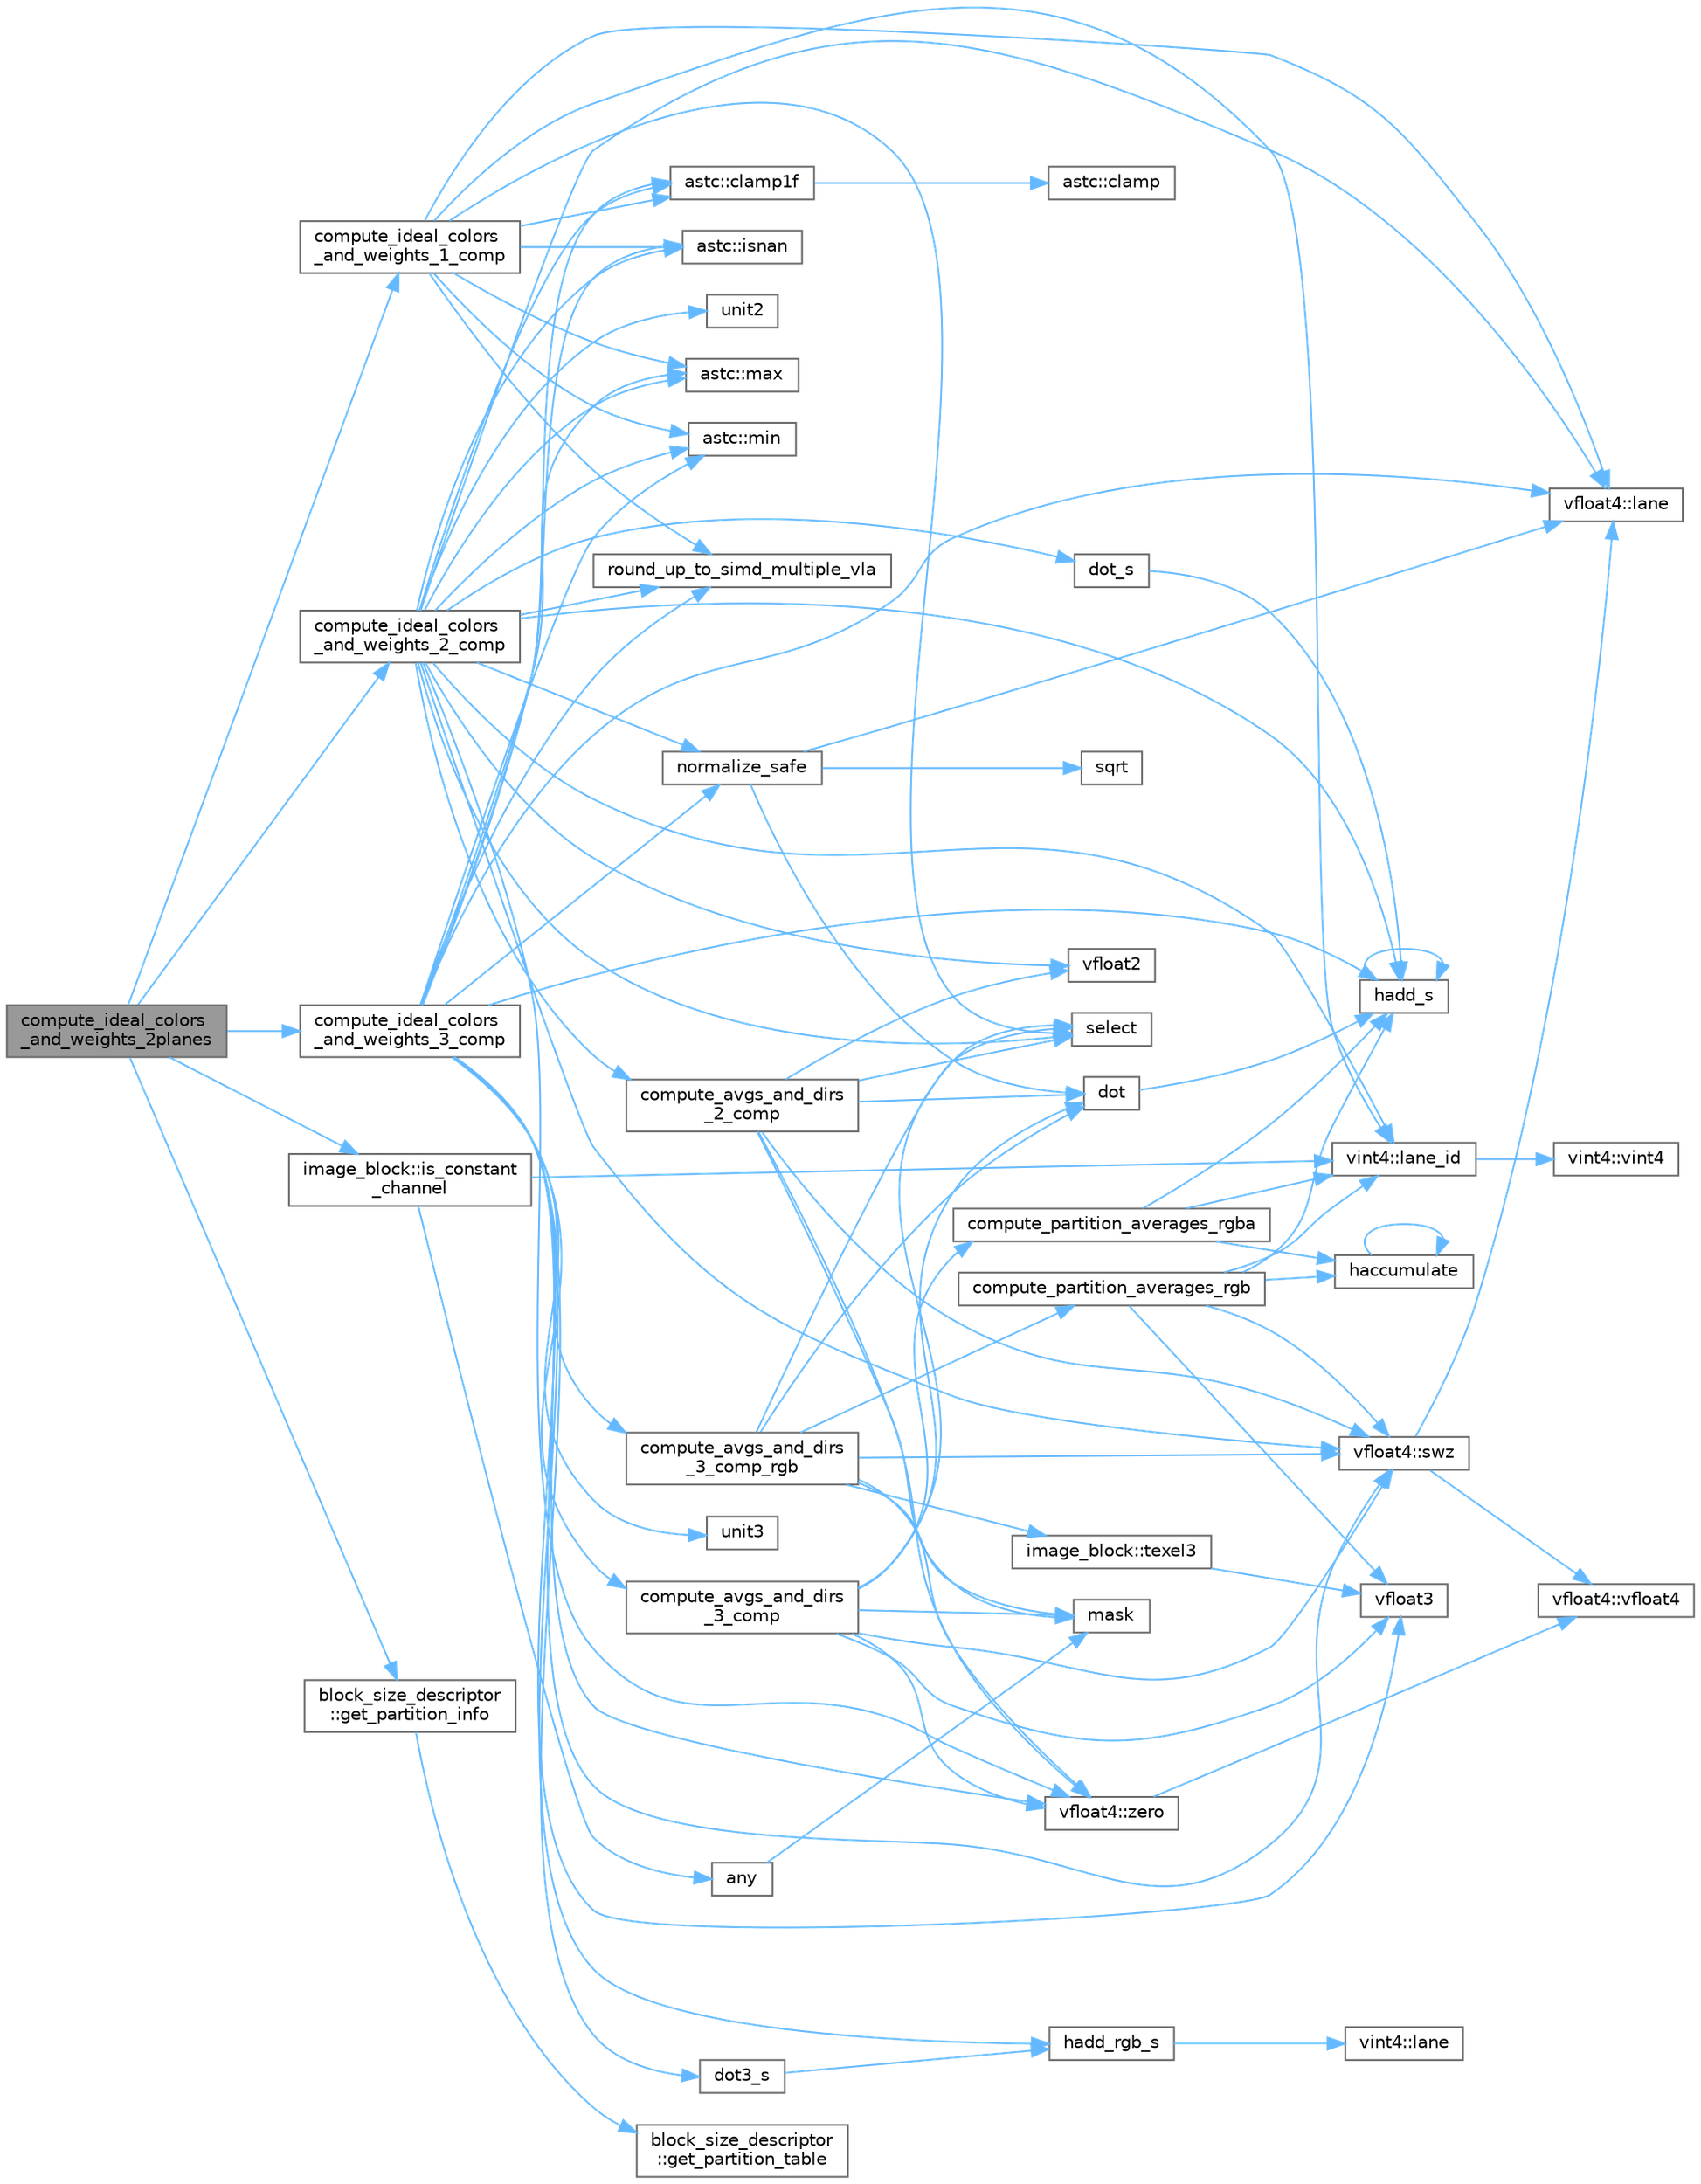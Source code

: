 digraph "compute_ideal_colors_and_weights_2planes"
{
 // LATEX_PDF_SIZE
  bgcolor="transparent";
  edge [fontname=Helvetica,fontsize=10,labelfontname=Helvetica,labelfontsize=10];
  node [fontname=Helvetica,fontsize=10,shape=box,height=0.2,width=0.4];
  rankdir="LR";
  Node1 [id="Node000001",label="compute_ideal_colors\l_and_weights_2planes",height=0.2,width=0.4,color="gray40", fillcolor="grey60", style="filled", fontcolor="black",tooltip="Compute ideal endpoint colors and weights for 2 planes of weights."];
  Node1 -> Node2 [id="edge93_Node000001_Node000002",color="steelblue1",style="solid",tooltip=" "];
  Node2 [id="Node000002",label="compute_ideal_colors\l_and_weights_1_comp",height=0.2,width=0.4,color="grey40", fillcolor="white", style="filled",URL="$astcenc__ideal__endpoints__and__weights_8cpp.html#a3e9812129972c73914841ecc0f6a7e71",tooltip="Compute the ideal endpoints and weights for 1 color component."];
  Node2 -> Node3 [id="edge94_Node000002_Node000003",color="steelblue1",style="solid",tooltip=" "];
  Node3 [id="Node000003",label="astc::clamp1f",height=0.2,width=0.4,color="grey40", fillcolor="white", style="filled",URL="$namespaceastc.html#ac60307af42a98d70a956170894e29e9e",tooltip="Clamp a float value between 0.0f and 1.0f."];
  Node3 -> Node4 [id="edge95_Node000003_Node000004",color="steelblue1",style="solid",tooltip=" "];
  Node4 [id="Node000004",label="astc::clamp",height=0.2,width=0.4,color="grey40", fillcolor="white", style="filled",URL="$namespaceastc.html#a8f8b2ad23b04a389f6785bc80b61349b",tooltip="Clamp a value value between mn and mx."];
  Node2 -> Node5 [id="edge96_Node000002_Node000005",color="steelblue1",style="solid",tooltip=" "];
  Node5 [id="Node000005",label="astc::isnan",height=0.2,width=0.4,color="grey40", fillcolor="white", style="filled",URL="$namespaceastc.html#aa80ae2eee0ffb5b754bdf0bb08b8759b",tooltip="Test if a float value is a nan."];
  Node2 -> Node6 [id="edge97_Node000002_Node000006",color="steelblue1",style="solid",tooltip=" "];
  Node6 [id="Node000006",label="vfloat4::lane",height=0.2,width=0.4,color="grey40", fillcolor="white", style="filled",URL="$structvfloat4.html#a04462a7815432c6bc3ce1b5e5d11e4fc",tooltip="Get the scalar value of a single lane."];
  Node2 -> Node7 [id="edge98_Node000002_Node000007",color="steelblue1",style="solid",tooltip=" "];
  Node7 [id="Node000007",label="vint4::lane_id",height=0.2,width=0.4,color="grey40", fillcolor="white", style="filled",URL="$structvint4.html#a21e3d111e37da1aaaeb5ba21a831c863",tooltip="Factory that returns a vector containing the lane IDs."];
  Node7 -> Node8 [id="edge99_Node000007_Node000008",color="steelblue1",style="solid",tooltip=" "];
  Node8 [id="Node000008",label="vint4::vint4",height=0.2,width=0.4,color="grey40", fillcolor="white", style="filled",URL="$structvint4.html#a3315184e8bb4f0cf1ca8dcff1f57cdae",tooltip="Construct from zero-initialized value."];
  Node2 -> Node9 [id="edge100_Node000002_Node000009",color="steelblue1",style="solid",tooltip=" "];
  Node9 [id="Node000009",label="astc::max",height=0.2,width=0.4,color="grey40", fillcolor="white", style="filled",URL="$namespaceastc.html#a83a55552d03399cdff6cf2fed8312c9f",tooltip="Return the maximum of two values."];
  Node2 -> Node10 [id="edge101_Node000002_Node000010",color="steelblue1",style="solid",tooltip=" "];
  Node10 [id="Node000010",label="astc::min",height=0.2,width=0.4,color="grey40", fillcolor="white", style="filled",URL="$namespaceastc.html#af78c0d31374aa9923633a3a2abf8d738",tooltip="Return the minimum of two values."];
  Node2 -> Node11 [id="edge102_Node000002_Node000011",color="steelblue1",style="solid",tooltip=" "];
  Node11 [id="Node000011",label="round_up_to_simd_multiple_vla",height=0.2,width=0.4,color="grey40", fillcolor="white", style="filled",URL="$astcenc__vecmathlib_8h.html#ae36622d837079b4899b971731c2dda37",tooltip="Round a count up to the largest multiple of the SIMD width."];
  Node2 -> Node12 [id="edge103_Node000002_Node000012",color="steelblue1",style="solid",tooltip=" "];
  Node12 [id="Node000012",label="select",height=0.2,width=0.4,color="grey40", fillcolor="white", style="filled",URL="$astcenc__vecmathlib__avx2__8_8h.html#a844ab5b69b84569f033be33bf5fb9fbc",tooltip="Return lanes from b if cond is set, else a."];
  Node1 -> Node13 [id="edge104_Node000001_Node000013",color="steelblue1",style="solid",tooltip=" "];
  Node13 [id="Node000013",label="compute_ideal_colors\l_and_weights_2_comp",height=0.2,width=0.4,color="grey40", fillcolor="white", style="filled",URL="$astcenc__ideal__endpoints__and__weights_8cpp.html#ad96c399a873ddd142d4779b6aeb74b87",tooltip="Compute the ideal endpoints and weights for 2 color components."];
  Node13 -> Node3 [id="edge105_Node000013_Node000003",color="steelblue1",style="solid",tooltip=" "];
  Node13 -> Node14 [id="edge106_Node000013_Node000014",color="steelblue1",style="solid",tooltip=" "];
  Node14 [id="Node000014",label="compute_avgs_and_dirs\l_2_comp",height=0.2,width=0.4,color="grey40", fillcolor="white", style="filled",URL="$astcenc__averages__and__directions_8cpp.html#a63e55f3f2ec6932357b8387f3dd82f7a",tooltip="Compute averages and dominant directions for each partition in a 2 component texture."];
  Node14 -> Node15 [id="edge107_Node000014_Node000015",color="steelblue1",style="solid",tooltip=" "];
  Node15 [id="Node000015",label="dot",height=0.2,width=0.4,color="grey40", fillcolor="white", style="filled",URL="$astcenc__vecmathlib__common__4_8h.html#a6d7561f8f0ebee752b0e217101d9d5f3",tooltip="Return the dot product for the full 4 lanes, returning vector."];
  Node15 -> Node16 [id="edge108_Node000015_Node000016",color="steelblue1",style="solid",tooltip=" "];
  Node16 [id="Node000016",label="hadd_s",height=0.2,width=0.4,color="grey40", fillcolor="white", style="filled",URL="$astcenc__vecmathlib__avx2__8_8h.html#aacd26478e4fe1f97a5d47e8adaacc898",tooltip="Return the horizontal sum of a vector."];
  Node16 -> Node16 [id="edge109_Node000016_Node000016",color="steelblue1",style="solid",tooltip=" "];
  Node14 -> Node17 [id="edge110_Node000014_Node000017",color="steelblue1",style="solid",tooltip=" "];
  Node17 [id="Node000017",label="mask",height=0.2,width=0.4,color="grey40", fillcolor="white", style="filled",URL="$astcenc__vecmathlib__avx2__8_8h.html#ad922a3ed6098767968916265154b6f82",tooltip="Return a 8-bit mask code indicating mask status."];
  Node14 -> Node12 [id="edge111_Node000014_Node000012",color="steelblue1",style="solid",tooltip=" "];
  Node14 -> Node18 [id="edge112_Node000014_Node000018",color="steelblue1",style="solid",tooltip=" "];
  Node18 [id="Node000018",label="vfloat4::swz",height=0.2,width=0.4,color="grey40", fillcolor="white", style="filled",URL="$structvfloat4.html#a0a3e390831722cc8e54f29155699f3a5",tooltip="Return a swizzled float 2."];
  Node18 -> Node6 [id="edge113_Node000018_Node000006",color="steelblue1",style="solid",tooltip=" "];
  Node18 -> Node19 [id="edge114_Node000018_Node000019",color="steelblue1",style="solid",tooltip=" "];
  Node19 [id="Node000019",label="vfloat4::vfloat4",height=0.2,width=0.4,color="grey40", fillcolor="white", style="filled",URL="$structvfloat4.html#a9df51cb30b68d6d51ca607e64aa1ebf0",tooltip="Construct from zero-initialized value."];
  Node14 -> Node20 [id="edge115_Node000014_Node000020",color="steelblue1",style="solid",tooltip=" "];
  Node20 [id="Node000020",label="vfloat2",height=0.2,width=0.4,color="grey40", fillcolor="white", style="filled",URL="$astcenc__vecmathlib_8h.html#a4750532a1dbacf2063927a027725afde",tooltip="Factory that returns a 2 component vfloat4."];
  Node14 -> Node21 [id="edge116_Node000014_Node000021",color="steelblue1",style="solid",tooltip=" "];
  Node21 [id="Node000021",label="vfloat4::zero",height=0.2,width=0.4,color="grey40", fillcolor="white", style="filled",URL="$structvfloat4.html#a04b5f338012dab6be0b2bd7910fcbcae",tooltip="Factory that returns a vector of zeros."];
  Node21 -> Node19 [id="edge117_Node000021_Node000019",color="steelblue1",style="solid",tooltip=" "];
  Node13 -> Node22 [id="edge118_Node000013_Node000022",color="steelblue1",style="solid",tooltip=" "];
  Node22 [id="Node000022",label="dot_s",height=0.2,width=0.4,color="grey40", fillcolor="white", style="filled",URL="$astcenc__vecmathlib__common__4_8h.html#a53a7d8285fd42b50cf3600a004db34ac",tooltip="Return the dot product for the full 4 lanes, returning scalar."];
  Node22 -> Node16 [id="edge119_Node000022_Node000016",color="steelblue1",style="solid",tooltip=" "];
  Node13 -> Node16 [id="edge120_Node000013_Node000016",color="steelblue1",style="solid",tooltip=" "];
  Node13 -> Node5 [id="edge121_Node000013_Node000005",color="steelblue1",style="solid",tooltip=" "];
  Node13 -> Node6 [id="edge122_Node000013_Node000006",color="steelblue1",style="solid",tooltip=" "];
  Node13 -> Node7 [id="edge123_Node000013_Node000007",color="steelblue1",style="solid",tooltip=" "];
  Node13 -> Node9 [id="edge124_Node000013_Node000009",color="steelblue1",style="solid",tooltip=" "];
  Node13 -> Node10 [id="edge125_Node000013_Node000010",color="steelblue1",style="solid",tooltip=" "];
  Node13 -> Node23 [id="edge126_Node000013_Node000023",color="steelblue1",style="solid",tooltip=" "];
  Node23 [id="Node000023",label="normalize_safe",height=0.2,width=0.4,color="grey40", fillcolor="white", style="filled",URL="$astcenc__vecmathlib_8h.html#a3b0e8ae23a514219217b72164a7909a4",tooltip="Normalize a vector, returning safe if len is zero."];
  Node23 -> Node15 [id="edge127_Node000023_Node000015",color="steelblue1",style="solid",tooltip=" "];
  Node23 -> Node6 [id="edge128_Node000023_Node000006",color="steelblue1",style="solid",tooltip=" "];
  Node23 -> Node24 [id="edge129_Node000023_Node000024",color="steelblue1",style="solid",tooltip=" "];
  Node24 [id="Node000024",label="sqrt",height=0.2,width=0.4,color="grey40", fillcolor="white", style="filled",URL="$astcenc__vecmathlib__avx2__8_8h.html#a46b31b19ff13c14adb023db4b5df8e52",tooltip="Return the sqrt of the lanes in the vector."];
  Node13 -> Node11 [id="edge130_Node000013_Node000011",color="steelblue1",style="solid",tooltip=" "];
  Node13 -> Node12 [id="edge131_Node000013_Node000012",color="steelblue1",style="solid",tooltip=" "];
  Node13 -> Node18 [id="edge132_Node000013_Node000018",color="steelblue1",style="solid",tooltip=" "];
  Node13 -> Node25 [id="edge133_Node000013_Node000025",color="steelblue1",style="solid",tooltip=" "];
  Node25 [id="Node000025",label="unit2",height=0.2,width=0.4,color="grey40", fillcolor="white", style="filled",URL="$astcenc__vecmathlib_8h.html#a7570a31cd88cd3cdb3e6a46da056f3d3",tooltip="Factory that returns a unit length 2 component vfloat4."];
  Node13 -> Node20 [id="edge134_Node000013_Node000020",color="steelblue1",style="solid",tooltip=" "];
  Node13 -> Node21 [id="edge135_Node000013_Node000021",color="steelblue1",style="solid",tooltip=" "];
  Node1 -> Node26 [id="edge136_Node000001_Node000026",color="steelblue1",style="solid",tooltip=" "];
  Node26 [id="Node000026",label="compute_ideal_colors\l_and_weights_3_comp",height=0.2,width=0.4,color="grey40", fillcolor="white", style="filled",URL="$astcenc__ideal__endpoints__and__weights_8cpp.html#a7ec20ff2556f6357cc0754c13e841262",tooltip="Compute the ideal endpoints and weights for 3 color components."];
  Node26 -> Node3 [id="edge137_Node000026_Node000003",color="steelblue1",style="solid",tooltip=" "];
  Node26 -> Node27 [id="edge138_Node000026_Node000027",color="steelblue1",style="solid",tooltip=" "];
  Node27 [id="Node000027",label="compute_avgs_and_dirs\l_3_comp",height=0.2,width=0.4,color="grey40", fillcolor="white", style="filled",URL="$astcenc__averages__and__directions_8cpp.html#a33f923c5a839af4f1d369a391183c384",tooltip="Compute averages and dominant directions for each partition in a 3 component texture."];
  Node27 -> Node28 [id="edge139_Node000027_Node000028",color="steelblue1",style="solid",tooltip=" "];
  Node28 [id="Node000028",label="compute_partition_averages_rgba",height=0.2,width=0.4,color="grey40", fillcolor="white", style="filled",URL="$astcenc__averages__and__directions_8cpp.html#a83cf48552a7e8225358c7c43df24fd96",tooltip="Compute the average RGBA color of each partition."];
  Node28 -> Node29 [id="edge140_Node000028_Node000029",color="steelblue1",style="solid",tooltip=" "];
  Node29 [id="Node000029",label="haccumulate",height=0.2,width=0.4,color="grey40", fillcolor="white", style="filled",URL="$astcenc__vecmathlib__avx2__8_8h.html#aaa291a197219a09a2e1103aec6945b3c",tooltip="Accumulate lane-wise sums for a vector, folded 4-wide."];
  Node29 -> Node29 [id="edge141_Node000029_Node000029",color="steelblue1",style="solid",tooltip=" "];
  Node28 -> Node16 [id="edge142_Node000028_Node000016",color="steelblue1",style="solid",tooltip=" "];
  Node28 -> Node7 [id="edge143_Node000028_Node000007",color="steelblue1",style="solid",tooltip=" "];
  Node27 -> Node15 [id="edge144_Node000027_Node000015",color="steelblue1",style="solid",tooltip=" "];
  Node27 -> Node17 [id="edge145_Node000027_Node000017",color="steelblue1",style="solid",tooltip=" "];
  Node27 -> Node12 [id="edge146_Node000027_Node000012",color="steelblue1",style="solid",tooltip=" "];
  Node27 -> Node18 [id="edge147_Node000027_Node000018",color="steelblue1",style="solid",tooltip=" "];
  Node27 -> Node30 [id="edge148_Node000027_Node000030",color="steelblue1",style="solid",tooltip=" "];
  Node30 [id="Node000030",label="vfloat3",height=0.2,width=0.4,color="grey40", fillcolor="white", style="filled",URL="$astcenc__vecmathlib_8h.html#a1a2e12d78738b0b4b550f57b2dc05f07",tooltip="Factory that returns a 3 component vfloat4."];
  Node27 -> Node21 [id="edge149_Node000027_Node000021",color="steelblue1",style="solid",tooltip=" "];
  Node26 -> Node31 [id="edge150_Node000026_Node000031",color="steelblue1",style="solid",tooltip=" "];
  Node31 [id="Node000031",label="compute_avgs_and_dirs\l_3_comp_rgb",height=0.2,width=0.4,color="grey40", fillcolor="white", style="filled",URL="$astcenc__averages__and__directions_8cpp.html#a73936e5cf41b74f2b8d9b137a9d64253",tooltip="Compute averages and dominant directions for each partition in a 3 component texture."];
  Node31 -> Node32 [id="edge151_Node000031_Node000032",color="steelblue1",style="solid",tooltip=" "];
  Node32 [id="Node000032",label="compute_partition_averages_rgb",height=0.2,width=0.4,color="grey40", fillcolor="white", style="filled",URL="$astcenc__averages__and__directions_8cpp.html#ac5429bc77cf39a7dba332af8fb14e093",tooltip="Functions for finding dominant direction of a set of colors."];
  Node32 -> Node29 [id="edge152_Node000032_Node000029",color="steelblue1",style="solid",tooltip=" "];
  Node32 -> Node16 [id="edge153_Node000032_Node000016",color="steelblue1",style="solid",tooltip=" "];
  Node32 -> Node7 [id="edge154_Node000032_Node000007",color="steelblue1",style="solid",tooltip=" "];
  Node32 -> Node18 [id="edge155_Node000032_Node000018",color="steelblue1",style="solid",tooltip=" "];
  Node32 -> Node30 [id="edge156_Node000032_Node000030",color="steelblue1",style="solid",tooltip=" "];
  Node31 -> Node15 [id="edge157_Node000031_Node000015",color="steelblue1",style="solid",tooltip=" "];
  Node31 -> Node17 [id="edge158_Node000031_Node000017",color="steelblue1",style="solid",tooltip=" "];
  Node31 -> Node12 [id="edge159_Node000031_Node000012",color="steelblue1",style="solid",tooltip=" "];
  Node31 -> Node18 [id="edge160_Node000031_Node000018",color="steelblue1",style="solid",tooltip=" "];
  Node31 -> Node33 [id="edge161_Node000031_Node000033",color="steelblue1",style="solid",tooltip=" "];
  Node33 [id="Node000033",label="image_block::texel3",height=0.2,width=0.4,color="grey40", fillcolor="white", style="filled",URL="$structimage__block.html#a682b1ada02acb8369d6f6f30378b260e",tooltip="Get an RGB texel value from the data."];
  Node33 -> Node30 [id="edge162_Node000033_Node000030",color="steelblue1",style="solid",tooltip=" "];
  Node31 -> Node21 [id="edge163_Node000031_Node000021",color="steelblue1",style="solid",tooltip=" "];
  Node26 -> Node34 [id="edge164_Node000026_Node000034",color="steelblue1",style="solid",tooltip=" "];
  Node34 [id="Node000034",label="dot3_s",height=0.2,width=0.4,color="grey40", fillcolor="white", style="filled",URL="$astcenc__vecmathlib__common__4_8h.html#a377cafdb98d3ee38a2999ed00504f477",tooltip="Return the dot product for the bottom 3 lanes, returning scalar."];
  Node34 -> Node35 [id="edge165_Node000034_Node000035",color="steelblue1",style="solid",tooltip=" "];
  Node35 [id="Node000035",label="hadd_rgb_s",height=0.2,width=0.4,color="grey40", fillcolor="white", style="filled",URL="$astcenc__vecmathlib__common__4_8h.html#a48e833d0cfdf950b6bc3431fce00507e",tooltip="Return the horizontal sum of RGB vector lanes as a scalar."];
  Node35 -> Node36 [id="edge166_Node000035_Node000036",color="steelblue1",style="solid",tooltip=" "];
  Node36 [id="Node000036",label="vint4::lane",height=0.2,width=0.4,color="grey40", fillcolor="white", style="filled",URL="$structvint4.html#a01e3f7debf73dc6c757fa36d585c9d17",tooltip="Get the scalar from a single lane."];
  Node26 -> Node35 [id="edge167_Node000026_Node000035",color="steelblue1",style="solid",tooltip=" "];
  Node26 -> Node16 [id="edge168_Node000026_Node000016",color="steelblue1",style="solid",tooltip=" "];
  Node26 -> Node5 [id="edge169_Node000026_Node000005",color="steelblue1",style="solid",tooltip=" "];
  Node26 -> Node6 [id="edge170_Node000026_Node000006",color="steelblue1",style="solid",tooltip=" "];
  Node26 -> Node9 [id="edge171_Node000026_Node000009",color="steelblue1",style="solid",tooltip=" "];
  Node26 -> Node10 [id="edge172_Node000026_Node000010",color="steelblue1",style="solid",tooltip=" "];
  Node26 -> Node23 [id="edge173_Node000026_Node000023",color="steelblue1",style="solid",tooltip=" "];
  Node26 -> Node11 [id="edge174_Node000026_Node000011",color="steelblue1",style="solid",tooltip=" "];
  Node26 -> Node18 [id="edge175_Node000026_Node000018",color="steelblue1",style="solid",tooltip=" "];
  Node26 -> Node37 [id="edge176_Node000026_Node000037",color="steelblue1",style="solid",tooltip=" "];
  Node37 [id="Node000037",label="unit3",height=0.2,width=0.4,color="grey40", fillcolor="white", style="filled",URL="$astcenc__vecmathlib_8h.html#a3cf3e0218d808e69f31668dbc458dc08",tooltip="Factory that returns a unit length 3 component vfloat4."];
  Node26 -> Node30 [id="edge177_Node000026_Node000030",color="steelblue1",style="solid",tooltip=" "];
  Node26 -> Node21 [id="edge178_Node000026_Node000021",color="steelblue1",style="solid",tooltip=" "];
  Node1 -> Node38 [id="edge179_Node000001_Node000038",color="steelblue1",style="solid",tooltip=" "];
  Node38 [id="Node000038",label="block_size_descriptor\l::get_partition_info",height=0.2,width=0.4,color="grey40", fillcolor="white", style="filled",URL="$structblock__size__descriptor.html#aa9dfc7b23c8b5e6c71e956e2e39fff74",tooltip="Get the partition info structure for a given partition count and seed."];
  Node38 -> Node39 [id="edge180_Node000038_Node000039",color="steelblue1",style="solid",tooltip=" "];
  Node39 [id="Node000039",label="block_size_descriptor\l::get_partition_table",height=0.2,width=0.4,color="grey40", fillcolor="white", style="filled",URL="$structblock__size__descriptor.html#a6d0c429d925ab011c22ab28b5807c368",tooltip="Get the partition info table for a given partition count."];
  Node1 -> Node40 [id="edge181_Node000001_Node000040",color="steelblue1",style="solid",tooltip=" "];
  Node40 [id="Node000040",label="image_block::is_constant\l_channel",height=0.2,width=0.4,color="grey40", fillcolor="white", style="filled",URL="$structimage__block.html#ae3c0735355d378591db6cb7a011e381a",tooltip="Test if a single color channel is constant across the block."];
  Node40 -> Node41 [id="edge182_Node000040_Node000041",color="steelblue1",style="solid",tooltip=" "];
  Node41 [id="Node000041",label="any",height=0.2,width=0.4,color="grey40", fillcolor="white", style="filled",URL="$astcenc__vecmathlib__avx2__8_8h.html#a1fcb81537a701f246e75fa622c2dd8ee",tooltip="True if any lanes are enabled, false otherwise."];
  Node41 -> Node17 [id="edge183_Node000041_Node000017",color="steelblue1",style="solid",tooltip=" "];
  Node40 -> Node7 [id="edge184_Node000040_Node000007",color="steelblue1",style="solid",tooltip=" "];
}

